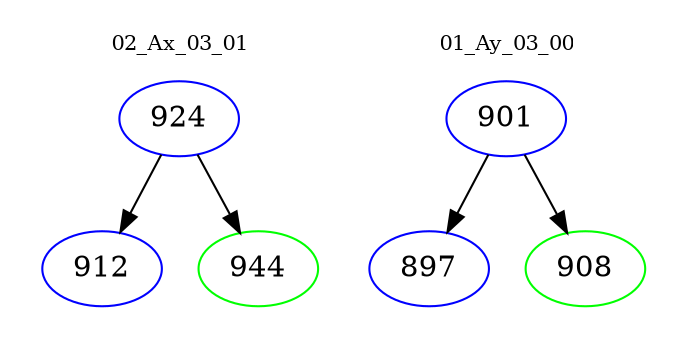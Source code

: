 digraph{
subgraph cluster_0 {
color = white
label = "02_Ax_03_01";
fontsize=10;
T0_924 [label="924", color="blue"]
T0_924 -> T0_912 [color="black"]
T0_912 [label="912", color="blue"]
T0_924 -> T0_944 [color="black"]
T0_944 [label="944", color="green"]
}
subgraph cluster_1 {
color = white
label = "01_Ay_03_00";
fontsize=10;
T1_901 [label="901", color="blue"]
T1_901 -> T1_897 [color="black"]
T1_897 [label="897", color="blue"]
T1_901 -> T1_908 [color="black"]
T1_908 [label="908", color="green"]
}
}
